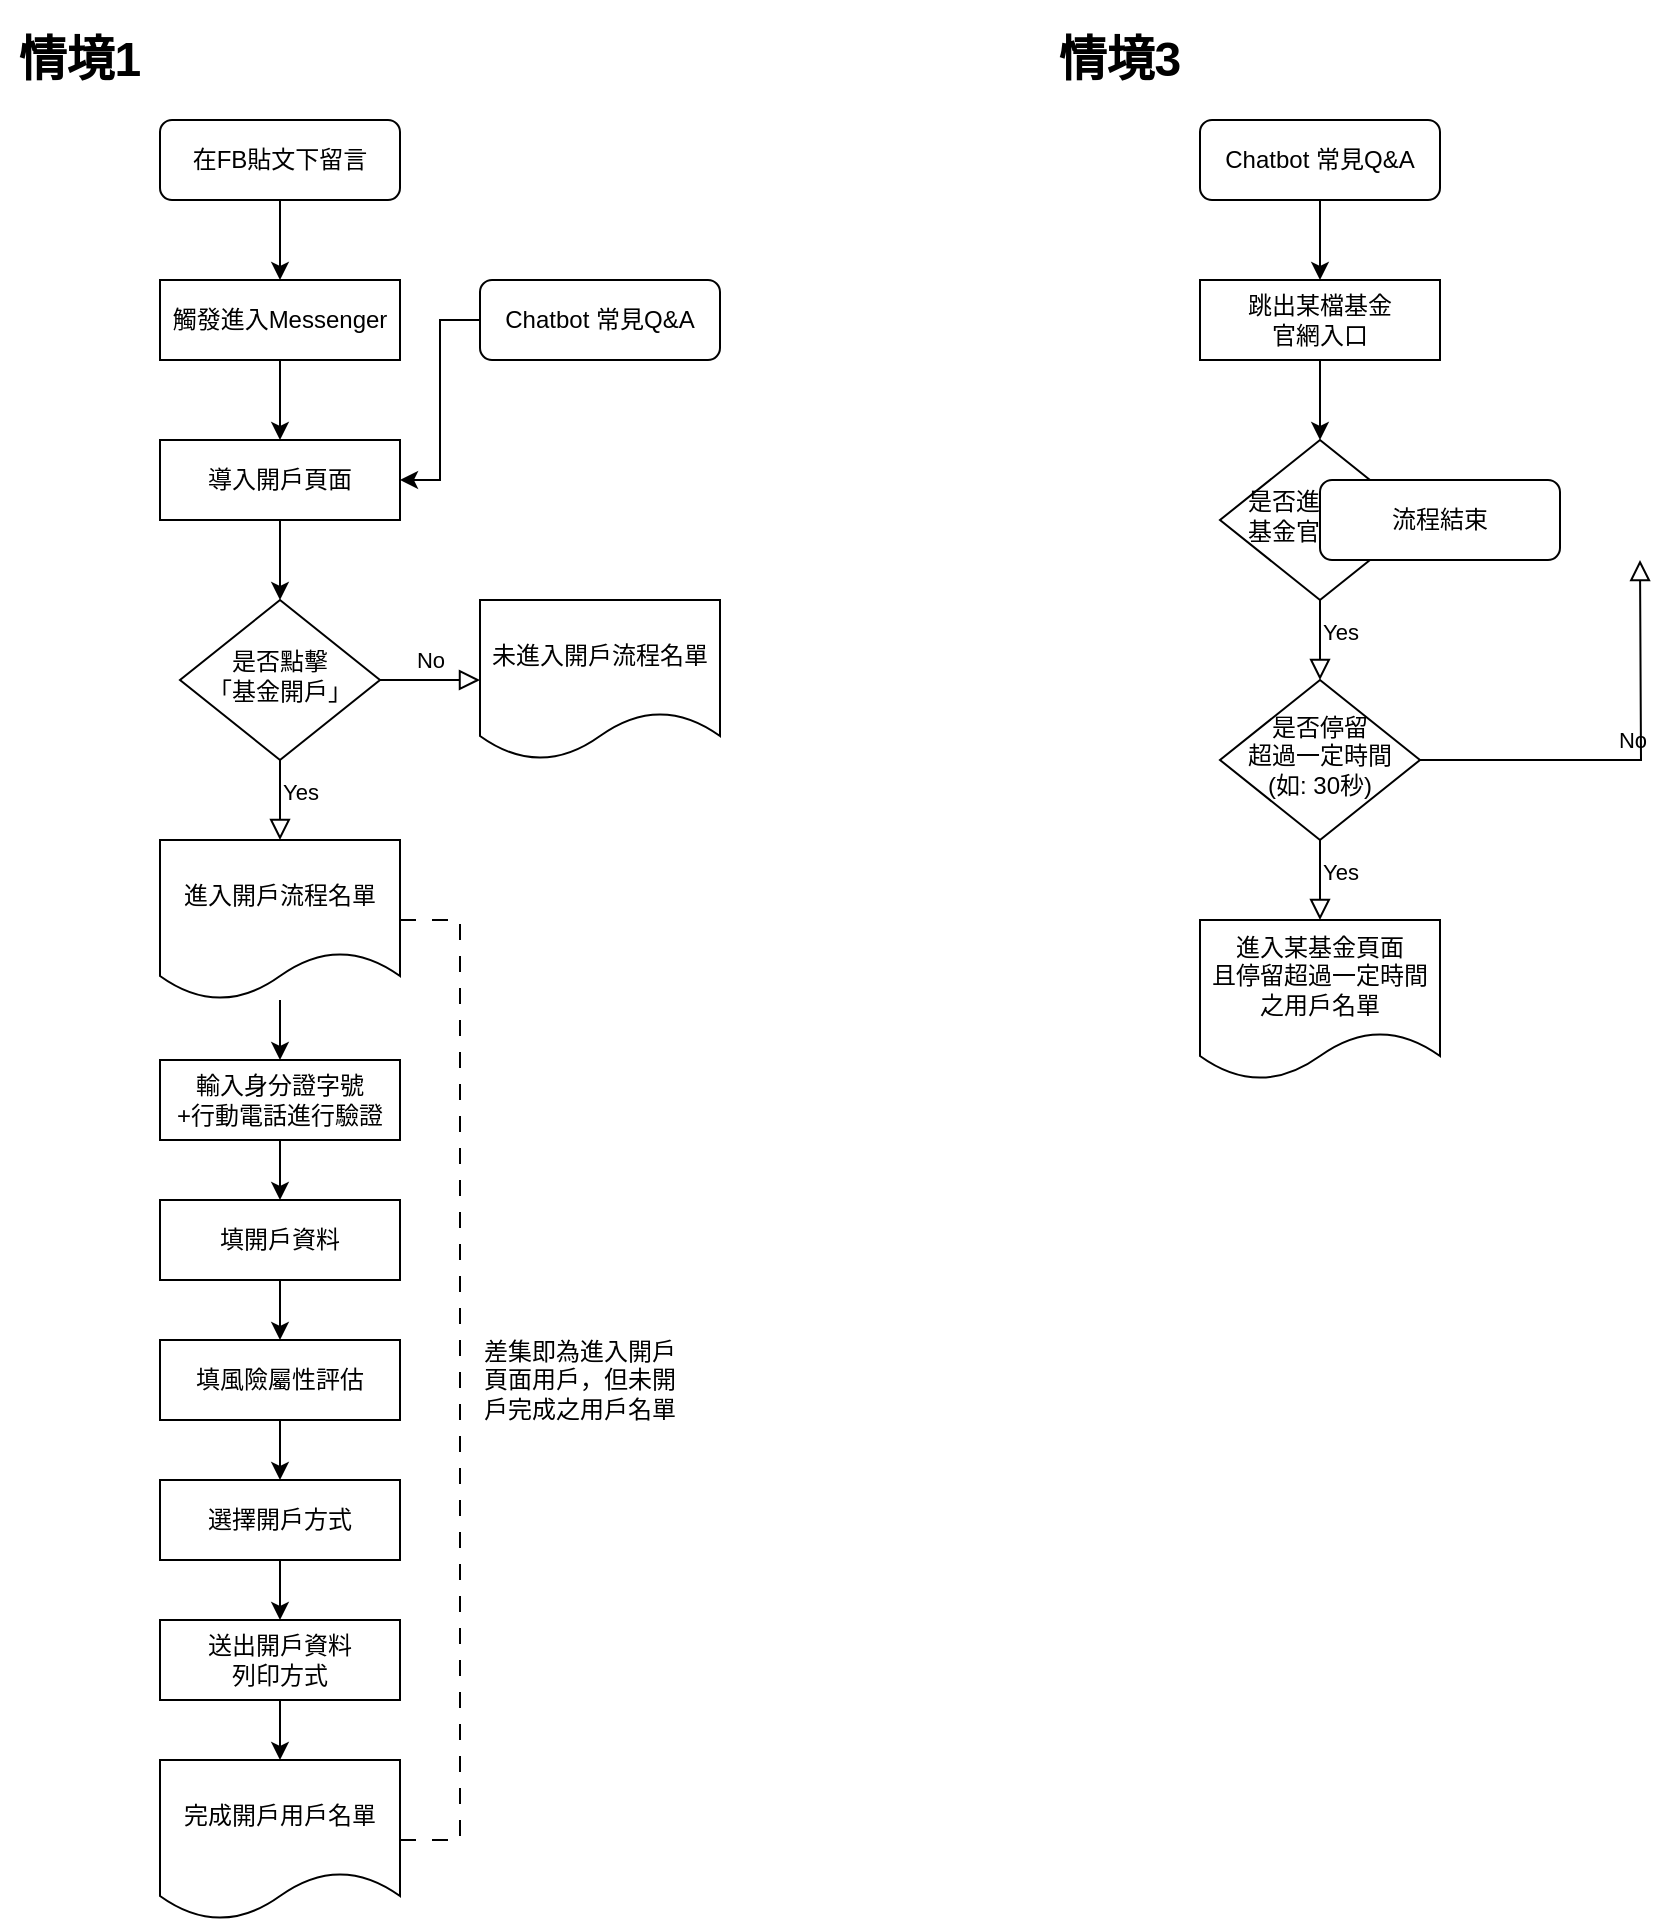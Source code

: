 <mxfile version="20.8.5" type="github">
  <diagram id="C5RBs43oDa-KdzZeNtuy" name="Page-1">
    <mxGraphModel dx="794" dy="430" grid="1" gridSize="10" guides="1" tooltips="1" connect="1" arrows="1" fold="1" page="1" pageScale="1" pageWidth="1654" pageHeight="2336" math="0" shadow="0">
      <root>
        <mxCell id="WIyWlLk6GJQsqaUBKTNV-0" />
        <mxCell id="WIyWlLk6GJQsqaUBKTNV-1" parent="WIyWlLk6GJQsqaUBKTNV-0" />
        <mxCell id="Nn8TXePmvKGlWGgcYUv--5" style="edgeStyle=orthogonalEdgeStyle;rounded=0;orthogonalLoop=1;jettySize=auto;html=1;exitX=0.5;exitY=1;exitDx=0;exitDy=0;entryX=0.5;entryY=0;entryDx=0;entryDy=0;" parent="WIyWlLk6GJQsqaUBKTNV-1" source="WIyWlLk6GJQsqaUBKTNV-3" target="Nn8TXePmvKGlWGgcYUv--2" edge="1">
          <mxGeometry relative="1" as="geometry" />
        </mxCell>
        <mxCell id="WIyWlLk6GJQsqaUBKTNV-3" value="在FB貼文下留言" style="rounded=1;whiteSpace=wrap;html=1;fontSize=12;glass=0;strokeWidth=1;shadow=0;" parent="WIyWlLk6GJQsqaUBKTNV-1" vertex="1">
          <mxGeometry x="160" y="80" width="120" height="40" as="geometry" />
        </mxCell>
        <mxCell id="WIyWlLk6GJQsqaUBKTNV-5" value="No" style="edgeStyle=orthogonalEdgeStyle;rounded=0;html=1;jettySize=auto;orthogonalLoop=1;fontSize=11;endArrow=block;endFill=0;endSize=8;strokeWidth=1;shadow=0;labelBackgroundColor=none;entryX=0;entryY=0.5;entryDx=0;entryDy=0;" parent="WIyWlLk6GJQsqaUBKTNV-1" source="F8rGp5MFDNNluXmm4fas-1" target="F8rGp5MFDNNluXmm4fas-3" edge="1">
          <mxGeometry y="10" relative="1" as="geometry">
            <mxPoint as="offset" />
            <mxPoint x="330" y="360" as="targetPoint" />
          </mxGeometry>
        </mxCell>
        <mxCell id="WIyWlLk6GJQsqaUBKTNV-9" value="Yes" style="edgeStyle=orthogonalEdgeStyle;rounded=0;html=1;jettySize=auto;orthogonalLoop=1;fontSize=11;endArrow=block;endFill=0;endSize=8;strokeWidth=1;shadow=0;labelBackgroundColor=none;exitX=0.5;exitY=1;exitDx=0;exitDy=0;entryX=0.5;entryY=0;entryDx=0;entryDy=0;" parent="WIyWlLk6GJQsqaUBKTNV-1" source="F8rGp5MFDNNluXmm4fas-1" target="F8rGp5MFDNNluXmm4fas-6" edge="1">
          <mxGeometry x="-0.2" y="10" relative="1" as="geometry">
            <mxPoint as="offset" />
          </mxGeometry>
        </mxCell>
        <mxCell id="Nn8TXePmvKGlWGgcYUv--7" style="edgeStyle=orthogonalEdgeStyle;rounded=0;orthogonalLoop=1;jettySize=auto;html=1;exitX=0.5;exitY=1;exitDx=0;exitDy=0;entryX=0.5;entryY=0;entryDx=0;entryDy=0;" parent="WIyWlLk6GJQsqaUBKTNV-1" source="Nn8TXePmvKGlWGgcYUv--2" target="Nn8TXePmvKGlWGgcYUv--6" edge="1">
          <mxGeometry relative="1" as="geometry" />
        </mxCell>
        <mxCell id="Nn8TXePmvKGlWGgcYUv--2" value="觸發進入Messenger" style="rounded=0;whiteSpace=wrap;html=1;" parent="WIyWlLk6GJQsqaUBKTNV-1" vertex="1">
          <mxGeometry x="160" y="160" width="120" height="40" as="geometry" />
        </mxCell>
        <mxCell id="F8rGp5MFDNNluXmm4fas-2" style="edgeStyle=orthogonalEdgeStyle;rounded=0;orthogonalLoop=1;jettySize=auto;html=1;exitX=0.5;exitY=1;exitDx=0;exitDy=0;entryX=0.5;entryY=0;entryDx=0;entryDy=0;" edge="1" parent="WIyWlLk6GJQsqaUBKTNV-1" source="Nn8TXePmvKGlWGgcYUv--6" target="F8rGp5MFDNNluXmm4fas-1">
          <mxGeometry relative="1" as="geometry" />
        </mxCell>
        <mxCell id="Nn8TXePmvKGlWGgcYUv--6" value="導入開戶頁面" style="rounded=0;whiteSpace=wrap;html=1;" parent="WIyWlLk6GJQsqaUBKTNV-1" vertex="1">
          <mxGeometry x="160" y="240" width="120" height="40" as="geometry" />
        </mxCell>
        <mxCell id="F8rGp5MFDNNluXmm4fas-0" value="&lt;h1&gt;情境1&lt;/h1&gt;" style="text;html=1;strokeColor=none;fillColor=none;spacing=5;spacingTop=-20;whiteSpace=wrap;overflow=hidden;rounded=0;align=center;" vertex="1" parent="WIyWlLk6GJQsqaUBKTNV-1">
          <mxGeometry x="80" y="30" width="80" height="40" as="geometry" />
        </mxCell>
        <mxCell id="F8rGp5MFDNNluXmm4fas-1" value="是否點擊&lt;br&gt;「基金開戶」" style="rhombus;whiteSpace=wrap;html=1;shadow=0;fontFamily=Helvetica;fontSize=12;align=center;strokeWidth=1;spacing=6;spacingTop=-4;" vertex="1" parent="WIyWlLk6GJQsqaUBKTNV-1">
          <mxGeometry x="170" y="320" width="100" height="80" as="geometry" />
        </mxCell>
        <mxCell id="F8rGp5MFDNNluXmm4fas-3" value="未進入開戶流程名單" style="shape=document;whiteSpace=wrap;html=1;boundedLbl=1;" vertex="1" parent="WIyWlLk6GJQsqaUBKTNV-1">
          <mxGeometry x="320" y="320" width="120" height="80" as="geometry" />
        </mxCell>
        <mxCell id="F8rGp5MFDNNluXmm4fas-15" style="edgeStyle=orthogonalEdgeStyle;rounded=0;orthogonalLoop=1;jettySize=auto;html=1;entryX=0.5;entryY=0;entryDx=0;entryDy=0;" edge="1" parent="WIyWlLk6GJQsqaUBKTNV-1" source="F8rGp5MFDNNluXmm4fas-6" target="F8rGp5MFDNNluXmm4fas-9">
          <mxGeometry relative="1" as="geometry" />
        </mxCell>
        <mxCell id="F8rGp5MFDNNluXmm4fas-25" style="edgeStyle=orthogonalEdgeStyle;rounded=0;orthogonalLoop=1;jettySize=auto;html=1;entryX=1;entryY=0.5;entryDx=0;entryDy=0;dashed=1;dashPattern=8 8;endArrow=none;endFill=0;" edge="1" parent="WIyWlLk6GJQsqaUBKTNV-1" source="F8rGp5MFDNNluXmm4fas-6" target="F8rGp5MFDNNluXmm4fas-22">
          <mxGeometry relative="1" as="geometry">
            <Array as="points">
              <mxPoint x="310" y="480" />
              <mxPoint x="310" y="940" />
            </Array>
          </mxGeometry>
        </mxCell>
        <mxCell id="F8rGp5MFDNNluXmm4fas-6" value="進入開戶流程名單" style="shape=document;whiteSpace=wrap;html=1;boundedLbl=1;" vertex="1" parent="WIyWlLk6GJQsqaUBKTNV-1">
          <mxGeometry x="160" y="440" width="120" height="80" as="geometry" />
        </mxCell>
        <mxCell id="F8rGp5MFDNNluXmm4fas-8" style="edgeStyle=orthogonalEdgeStyle;rounded=0;orthogonalLoop=1;jettySize=auto;html=1;entryX=1;entryY=0.5;entryDx=0;entryDy=0;" edge="1" parent="WIyWlLk6GJQsqaUBKTNV-1" source="F8rGp5MFDNNluXmm4fas-7" target="Nn8TXePmvKGlWGgcYUv--6">
          <mxGeometry relative="1" as="geometry" />
        </mxCell>
        <mxCell id="F8rGp5MFDNNluXmm4fas-7" value="Chatbot 常見Q&amp;amp;A" style="rounded=1;whiteSpace=wrap;html=1;fontSize=12;glass=0;strokeWidth=1;shadow=0;" vertex="1" parent="WIyWlLk6GJQsqaUBKTNV-1">
          <mxGeometry x="320" y="160" width="120" height="40" as="geometry" />
        </mxCell>
        <mxCell id="F8rGp5MFDNNluXmm4fas-16" style="edgeStyle=orthogonalEdgeStyle;rounded=0;orthogonalLoop=1;jettySize=auto;html=1;exitX=0.5;exitY=1;exitDx=0;exitDy=0;entryX=0.5;entryY=0;entryDx=0;entryDy=0;" edge="1" parent="WIyWlLk6GJQsqaUBKTNV-1" source="F8rGp5MFDNNluXmm4fas-9" target="F8rGp5MFDNNluXmm4fas-10">
          <mxGeometry relative="1" as="geometry" />
        </mxCell>
        <mxCell id="F8rGp5MFDNNluXmm4fas-9" value="輸入身分證字號&lt;br&gt;+行動電話進行驗證" style="rounded=0;whiteSpace=wrap;html=1;" vertex="1" parent="WIyWlLk6GJQsqaUBKTNV-1">
          <mxGeometry x="160" y="550" width="120" height="40" as="geometry" />
        </mxCell>
        <mxCell id="F8rGp5MFDNNluXmm4fas-17" style="edgeStyle=orthogonalEdgeStyle;rounded=0;orthogonalLoop=1;jettySize=auto;html=1;exitX=0.5;exitY=1;exitDx=0;exitDy=0;entryX=0.5;entryY=0;entryDx=0;entryDy=0;" edge="1" parent="WIyWlLk6GJQsqaUBKTNV-1" source="F8rGp5MFDNNluXmm4fas-10" target="F8rGp5MFDNNluXmm4fas-11">
          <mxGeometry relative="1" as="geometry" />
        </mxCell>
        <mxCell id="F8rGp5MFDNNluXmm4fas-10" value="填開戶資料" style="rounded=0;whiteSpace=wrap;html=1;" vertex="1" parent="WIyWlLk6GJQsqaUBKTNV-1">
          <mxGeometry x="160" y="620" width="120" height="40" as="geometry" />
        </mxCell>
        <mxCell id="F8rGp5MFDNNluXmm4fas-19" style="edgeStyle=orthogonalEdgeStyle;rounded=0;orthogonalLoop=1;jettySize=auto;html=1;exitX=0.5;exitY=1;exitDx=0;exitDy=0;" edge="1" parent="WIyWlLk6GJQsqaUBKTNV-1" source="F8rGp5MFDNNluXmm4fas-11" target="F8rGp5MFDNNluXmm4fas-18">
          <mxGeometry relative="1" as="geometry" />
        </mxCell>
        <mxCell id="F8rGp5MFDNNluXmm4fas-11" value="填風險屬性評估" style="rounded=0;whiteSpace=wrap;html=1;" vertex="1" parent="WIyWlLk6GJQsqaUBKTNV-1">
          <mxGeometry x="160" y="690" width="120" height="40" as="geometry" />
        </mxCell>
        <mxCell id="F8rGp5MFDNNluXmm4fas-21" style="edgeStyle=orthogonalEdgeStyle;rounded=0;orthogonalLoop=1;jettySize=auto;html=1;entryX=0.5;entryY=0;entryDx=0;entryDy=0;" edge="1" parent="WIyWlLk6GJQsqaUBKTNV-1" source="F8rGp5MFDNNluXmm4fas-18" target="F8rGp5MFDNNluXmm4fas-20">
          <mxGeometry relative="1" as="geometry">
            <mxPoint x="220" y="820" as="targetPoint" />
          </mxGeometry>
        </mxCell>
        <mxCell id="F8rGp5MFDNNluXmm4fas-18" value="選擇開戶方式" style="rounded=0;whiteSpace=wrap;html=1;" vertex="1" parent="WIyWlLk6GJQsqaUBKTNV-1">
          <mxGeometry x="160" y="760" width="120" height="40" as="geometry" />
        </mxCell>
        <mxCell id="F8rGp5MFDNNluXmm4fas-23" value="" style="edgeStyle=orthogonalEdgeStyle;rounded=0;orthogonalLoop=1;jettySize=auto;html=1;" edge="1" parent="WIyWlLk6GJQsqaUBKTNV-1" source="F8rGp5MFDNNluXmm4fas-20" target="F8rGp5MFDNNluXmm4fas-22">
          <mxGeometry relative="1" as="geometry" />
        </mxCell>
        <mxCell id="F8rGp5MFDNNluXmm4fas-20" value="送出開戶資料&lt;br&gt;列印方式" style="rounded=0;whiteSpace=wrap;html=1;" vertex="1" parent="WIyWlLk6GJQsqaUBKTNV-1">
          <mxGeometry x="160" y="830" width="120" height="40" as="geometry" />
        </mxCell>
        <mxCell id="F8rGp5MFDNNluXmm4fas-22" value="完成開戶用戶名單" style="shape=document;whiteSpace=wrap;html=1;boundedLbl=1;" vertex="1" parent="WIyWlLk6GJQsqaUBKTNV-1">
          <mxGeometry x="160" y="900" width="120" height="80" as="geometry" />
        </mxCell>
        <mxCell id="F8rGp5MFDNNluXmm4fas-26" value="差集即為進入開戶頁面用戶，但未開戶完成之用戶名單" style="text;html=1;strokeColor=none;fillColor=none;align=center;verticalAlign=middle;whiteSpace=wrap;rounded=0;" vertex="1" parent="WIyWlLk6GJQsqaUBKTNV-1">
          <mxGeometry x="320" y="663.75" width="100" height="92.5" as="geometry" />
        </mxCell>
        <mxCell id="F8rGp5MFDNNluXmm4fas-27" value="&lt;h1&gt;情境3&lt;/h1&gt;" style="text;html=1;strokeColor=none;fillColor=none;spacing=5;spacingTop=-20;whiteSpace=wrap;overflow=hidden;rounded=0;align=center;" vertex="1" parent="WIyWlLk6GJQsqaUBKTNV-1">
          <mxGeometry x="600" y="30" width="80" height="40" as="geometry" />
        </mxCell>
        <mxCell id="F8rGp5MFDNNluXmm4fas-31" value="" style="edgeStyle=orthogonalEdgeStyle;rounded=0;orthogonalLoop=1;jettySize=auto;html=1;endArrow=classic;endFill=1;startArrow=none;startFill=0;" edge="1" parent="WIyWlLk6GJQsqaUBKTNV-1" source="F8rGp5MFDNNluXmm4fas-29">
          <mxGeometry relative="1" as="geometry">
            <mxPoint x="740" y="160" as="targetPoint" />
          </mxGeometry>
        </mxCell>
        <mxCell id="F8rGp5MFDNNluXmm4fas-29" value="Chatbot 常見Q&amp;amp;A" style="rounded=1;whiteSpace=wrap;html=1;fontSize=12;glass=0;strokeWidth=1;shadow=0;" vertex="1" parent="WIyWlLk6GJQsqaUBKTNV-1">
          <mxGeometry x="680" y="80" width="120" height="40" as="geometry" />
        </mxCell>
        <mxCell id="F8rGp5MFDNNluXmm4fas-34" value="" style="edgeStyle=orthogonalEdgeStyle;rounded=0;orthogonalLoop=1;jettySize=auto;html=1;startArrow=none;startFill=0;endArrow=classic;endFill=1;" edge="1" parent="WIyWlLk6GJQsqaUBKTNV-1" source="F8rGp5MFDNNluXmm4fas-32" target="F8rGp5MFDNNluXmm4fas-33">
          <mxGeometry relative="1" as="geometry" />
        </mxCell>
        <mxCell id="F8rGp5MFDNNluXmm4fas-32" value="跳出某檔基金&lt;br&gt;官網入口" style="rounded=0;whiteSpace=wrap;html=1;" vertex="1" parent="WIyWlLk6GJQsqaUBKTNV-1">
          <mxGeometry x="680" y="160" width="120" height="40" as="geometry" />
        </mxCell>
        <mxCell id="F8rGp5MFDNNluXmm4fas-33" value="是否進入某檔&lt;br&gt;基金官網頁面" style="rhombus;whiteSpace=wrap;html=1;shadow=0;fontFamily=Helvetica;fontSize=12;align=center;strokeWidth=1;spacing=6;spacingTop=-4;" vertex="1" parent="WIyWlLk6GJQsqaUBKTNV-1">
          <mxGeometry x="690" y="240" width="100" height="80" as="geometry" />
        </mxCell>
        <mxCell id="F8rGp5MFDNNluXmm4fas-35" value="是否停留&lt;br&gt;超過一定時間&lt;br&gt;(如: 30秒)" style="rhombus;whiteSpace=wrap;html=1;shadow=0;fontFamily=Helvetica;fontSize=12;align=center;strokeWidth=1;spacing=6;spacingTop=-4;" vertex="1" parent="WIyWlLk6GJQsqaUBKTNV-1">
          <mxGeometry x="690" y="360" width="100" height="80" as="geometry" />
        </mxCell>
        <mxCell id="F8rGp5MFDNNluXmm4fas-37" value="Yes" style="edgeStyle=orthogonalEdgeStyle;rounded=0;html=1;jettySize=auto;orthogonalLoop=1;fontSize=11;endArrow=block;endFill=0;endSize=8;strokeWidth=1;shadow=0;labelBackgroundColor=none;exitX=0.5;exitY=1;exitDx=0;exitDy=0;" edge="1" parent="WIyWlLk6GJQsqaUBKTNV-1" source="F8rGp5MFDNNluXmm4fas-33">
          <mxGeometry x="-0.2" y="10" relative="1" as="geometry">
            <mxPoint as="offset" />
            <mxPoint x="330" y="410" as="sourcePoint" />
            <mxPoint x="740" y="360" as="targetPoint" />
          </mxGeometry>
        </mxCell>
        <mxCell id="F8rGp5MFDNNluXmm4fas-38" value="No" style="edgeStyle=orthogonalEdgeStyle;rounded=0;html=1;jettySize=auto;orthogonalLoop=1;fontSize=11;endArrow=block;endFill=0;endSize=8;strokeWidth=1;shadow=0;labelBackgroundColor=none;exitX=1;exitY=0.5;exitDx=0;exitDy=0;entryX=0;entryY=0.5;entryDx=0;entryDy=0;" edge="1" parent="WIyWlLk6GJQsqaUBKTNV-1" source="F8rGp5MFDNNluXmm4fas-33">
          <mxGeometry y="10" relative="1" as="geometry">
            <mxPoint as="offset" />
            <mxPoint x="380" y="370" as="sourcePoint" />
            <mxPoint x="840" y="280" as="targetPoint" />
          </mxGeometry>
        </mxCell>
        <mxCell id="F8rGp5MFDNNluXmm4fas-39" value="流程結束" style="rounded=1;whiteSpace=wrap;html=1;fontSize=12;glass=0;strokeWidth=1;shadow=0;" vertex="1" parent="WIyWlLk6GJQsqaUBKTNV-1">
          <mxGeometry x="740" y="260" width="120" height="40" as="geometry" />
        </mxCell>
        <mxCell id="F8rGp5MFDNNluXmm4fas-41" value="Yes" style="edgeStyle=orthogonalEdgeStyle;rounded=0;html=1;jettySize=auto;orthogonalLoop=1;fontSize=11;endArrow=block;endFill=0;endSize=8;strokeWidth=1;shadow=0;labelBackgroundColor=none;exitX=0.5;exitY=1;exitDx=0;exitDy=0;entryX=0.5;entryY=0;entryDx=0;entryDy=0;" edge="1" parent="WIyWlLk6GJQsqaUBKTNV-1" source="F8rGp5MFDNNluXmm4fas-35" target="F8rGp5MFDNNluXmm4fas-43">
          <mxGeometry x="-0.2" y="10" relative="1" as="geometry">
            <mxPoint as="offset" />
            <mxPoint x="750" y="330" as="sourcePoint" />
            <mxPoint x="740" y="500" as="targetPoint" />
          </mxGeometry>
        </mxCell>
        <mxCell id="F8rGp5MFDNNluXmm4fas-42" value="No" style="edgeStyle=orthogonalEdgeStyle;rounded=0;html=1;jettySize=auto;orthogonalLoop=1;fontSize=11;endArrow=block;endFill=0;endSize=8;strokeWidth=1;shadow=0;labelBackgroundColor=none;entryX=0.5;entryY=1;entryDx=0;entryDy=0;" edge="1" parent="WIyWlLk6GJQsqaUBKTNV-1" source="F8rGp5MFDNNluXmm4fas-35">
          <mxGeometry y="10" relative="1" as="geometry">
            <mxPoint as="offset" />
            <mxPoint x="800" y="290" as="sourcePoint" />
            <mxPoint x="900" y="300" as="targetPoint" />
          </mxGeometry>
        </mxCell>
        <mxCell id="F8rGp5MFDNNluXmm4fas-43" value="進入某基金頁面&lt;br&gt;且停留超過一定時間&lt;br&gt;之用戶名單" style="shape=document;whiteSpace=wrap;html=1;boundedLbl=1;" vertex="1" parent="WIyWlLk6GJQsqaUBKTNV-1">
          <mxGeometry x="680" y="480" width="120" height="80" as="geometry" />
        </mxCell>
      </root>
    </mxGraphModel>
  </diagram>
</mxfile>
